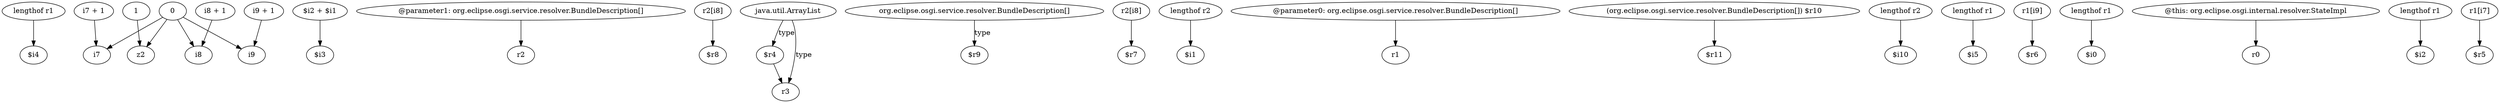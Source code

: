 digraph g {
0[label="lengthof r1"]
1[label="$i4"]
0->1[label=""]
2[label="0"]
3[label="z2"]
2->3[label=""]
4[label="1"]
4->3[label=""]
5[label="$i2 + $i1"]
6[label="$i3"]
5->6[label=""]
7[label="@parameter1: org.eclipse.osgi.service.resolver.BundleDescription[]"]
8[label="r2"]
7->8[label=""]
9[label="r2[i8]"]
10[label="$r8"]
9->10[label=""]
11[label="$r4"]
12[label="r3"]
11->12[label=""]
13[label="i7"]
2->13[label=""]
14[label="org.eclipse.osgi.service.resolver.BundleDescription[]"]
15[label="$r9"]
14->15[label="type"]
16[label="r2[i8]"]
17[label="$r7"]
16->17[label=""]
18[label="lengthof r2"]
19[label="$i1"]
18->19[label=""]
20[label="i8"]
2->20[label=""]
21[label="i9 + 1"]
22[label="i9"]
21->22[label=""]
23[label="i8 + 1"]
23->20[label=""]
24[label="@parameter0: org.eclipse.osgi.service.resolver.BundleDescription[]"]
25[label="r1"]
24->25[label=""]
26[label="(org.eclipse.osgi.service.resolver.BundleDescription[]) $r10"]
27[label="$r11"]
26->27[label=""]
28[label="lengthof r2"]
29[label="$i10"]
28->29[label=""]
30[label="lengthof r1"]
31[label="$i5"]
30->31[label=""]
32[label="r1[i9]"]
33[label="$r6"]
32->33[label=""]
34[label="lengthof r1"]
35[label="$i0"]
34->35[label=""]
36[label="java.util.ArrayList"]
36->12[label="type"]
2->22[label=""]
37[label="@this: org.eclipse.osgi.internal.resolver.StateImpl"]
38[label="r0"]
37->38[label=""]
39[label="lengthof r1"]
40[label="$i2"]
39->40[label=""]
36->11[label="type"]
41[label="i7 + 1"]
41->13[label=""]
42[label="r1[i7]"]
43[label="$r5"]
42->43[label=""]
}
